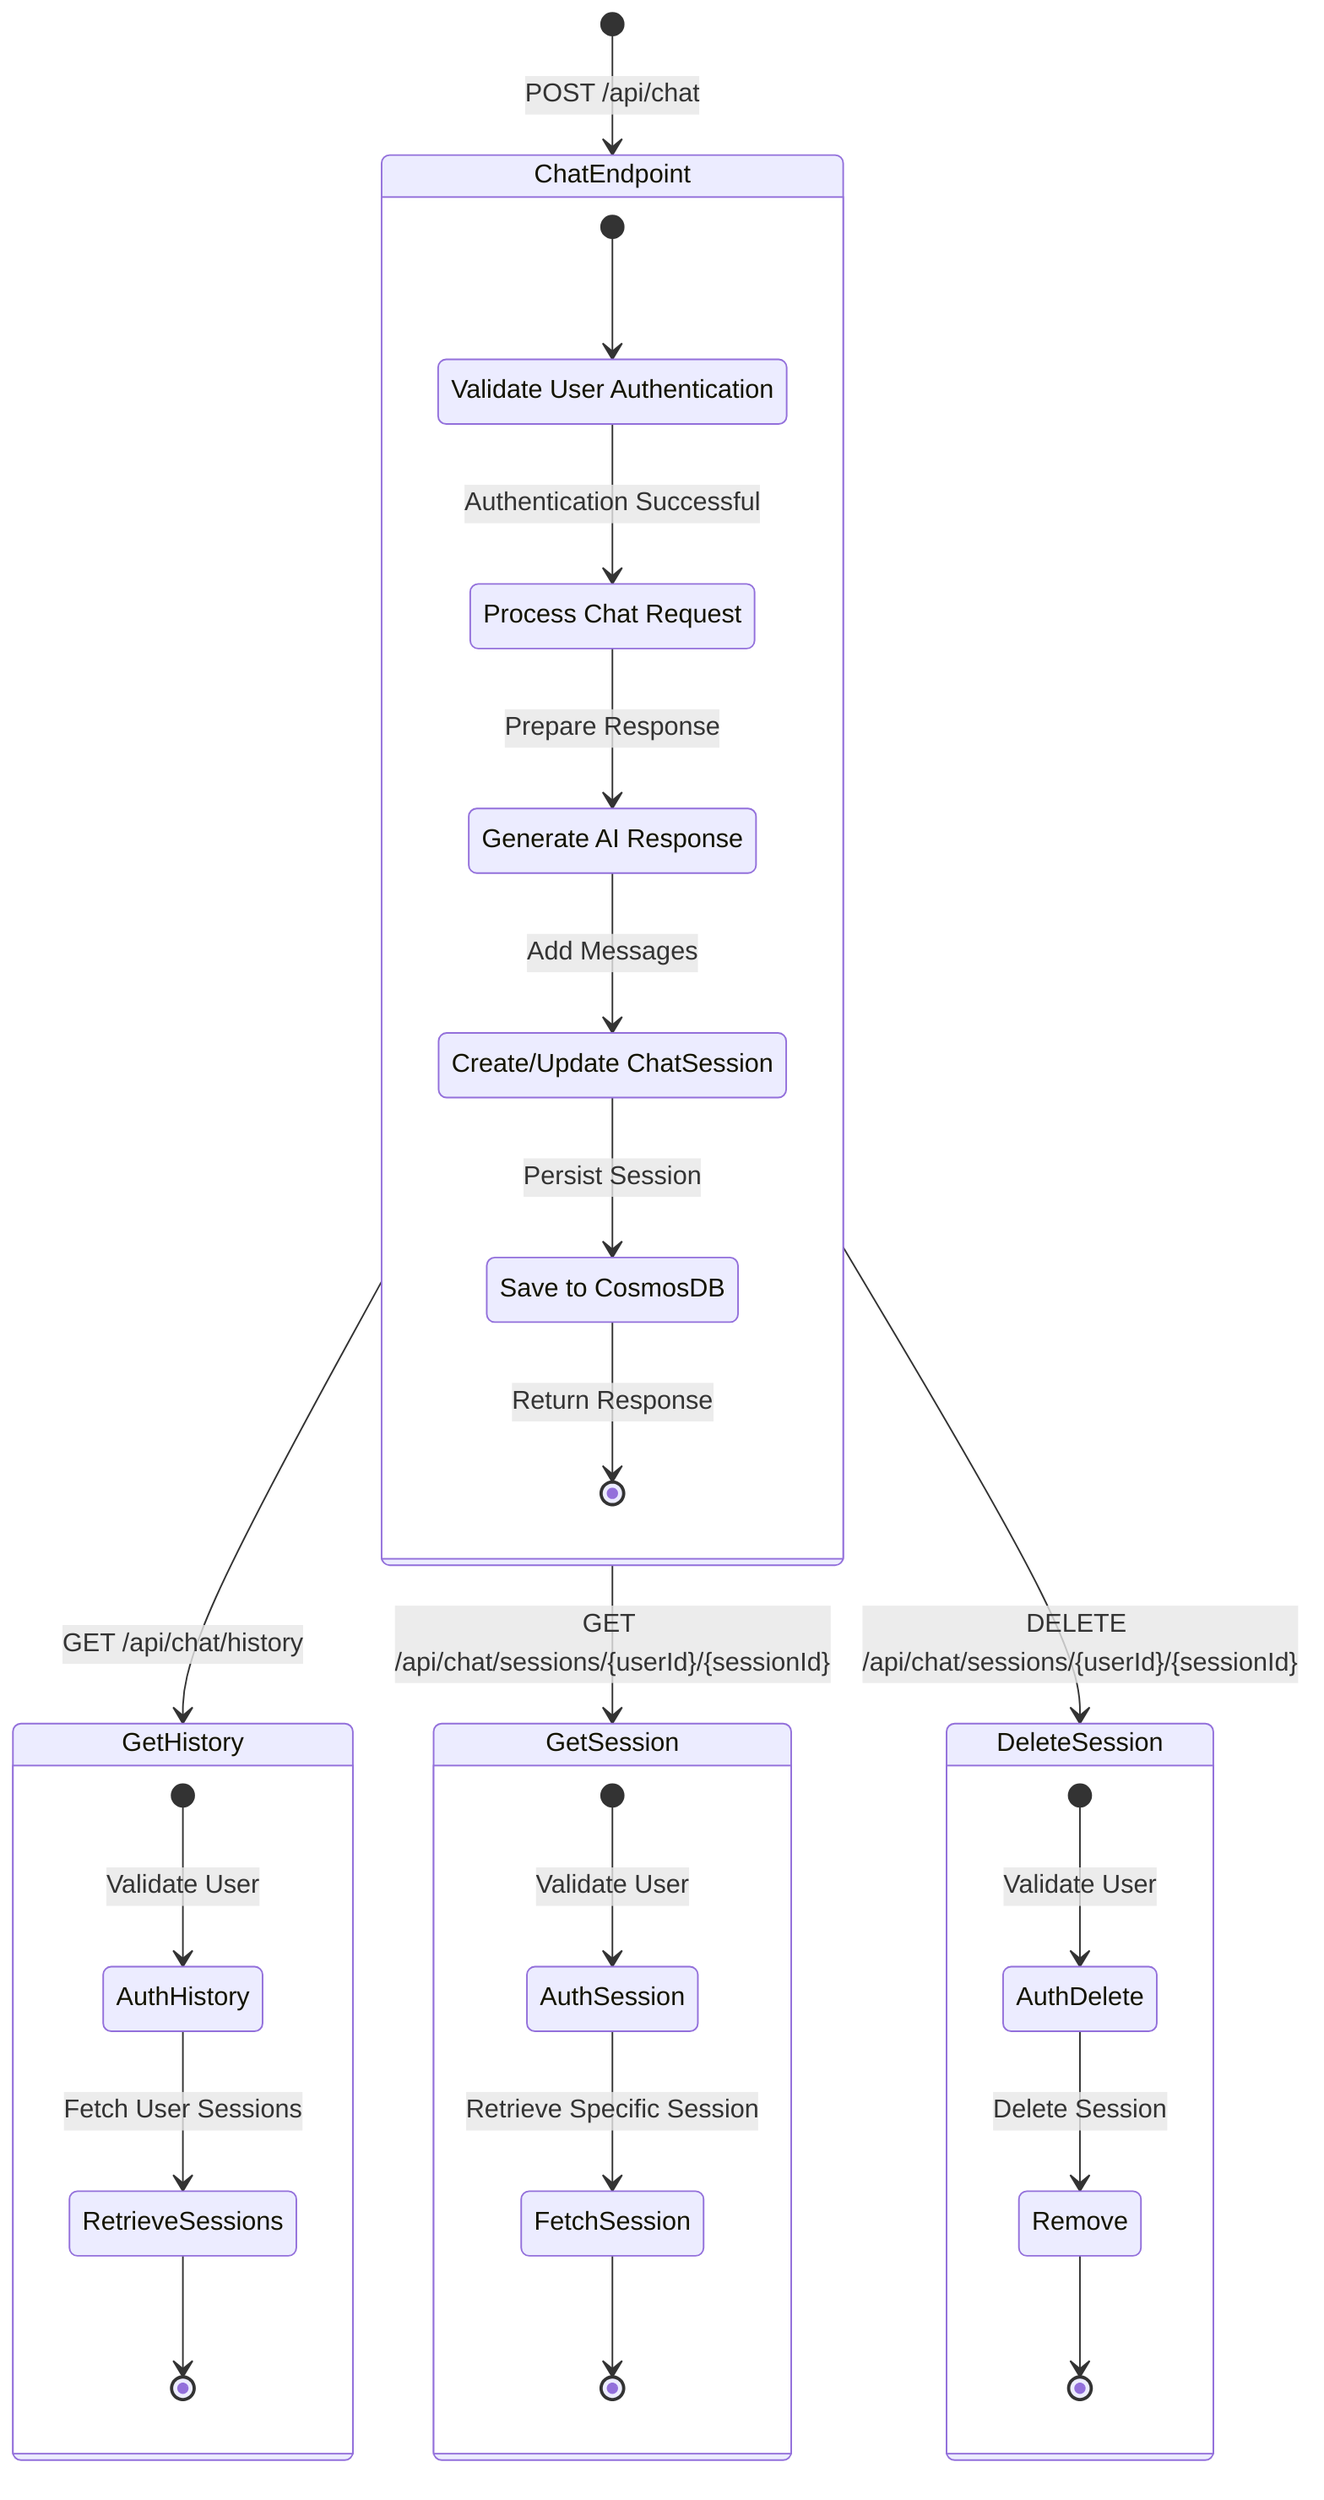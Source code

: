 stateDiagram-v2
    [*] --> ChatEndpoint: POST /api/chat
    state ChatEndpoint {
        state "Validate User Authentication" as Auth
        state "Process Chat Request" as Process
        state "Generate AI Response" as AIResponse
        state "Create/Update ChatSession" as Session
        state "Save to CosmosDB" as Save

        [*] --> Auth
        Auth --> Process : Authentication Successful
        Process --> AIResponse : Prepare Response
        AIResponse --> Session : Add Messages
        Session --> Save : Persist Session
        Save --> [*] : Return Response
    }

    ChatEndpoint --> GetHistory : GET /api/chat/history
    state GetHistory {
        [*] --> AuthHistory : Validate User
        AuthHistory --> RetrieveSessions : Fetch User Sessions
        RetrieveSessions --> [*]
    }

    ChatEndpoint --> GetSession : GET /api/chat/sessions/{userId}/{sessionId}
    state GetSession {
        [*] --> AuthSession : Validate User
        AuthSession --> FetchSession : Retrieve Specific Session
        FetchSession --> [*]
    }

    ChatEndpoint --> DeleteSession : DELETE /api/chat/sessions/{userId}/{sessionId}
    state DeleteSession {
        [*] --> AuthDelete : Validate User
        AuthDelete --> Remove : Delete Session
        Remove --> [*]
    }